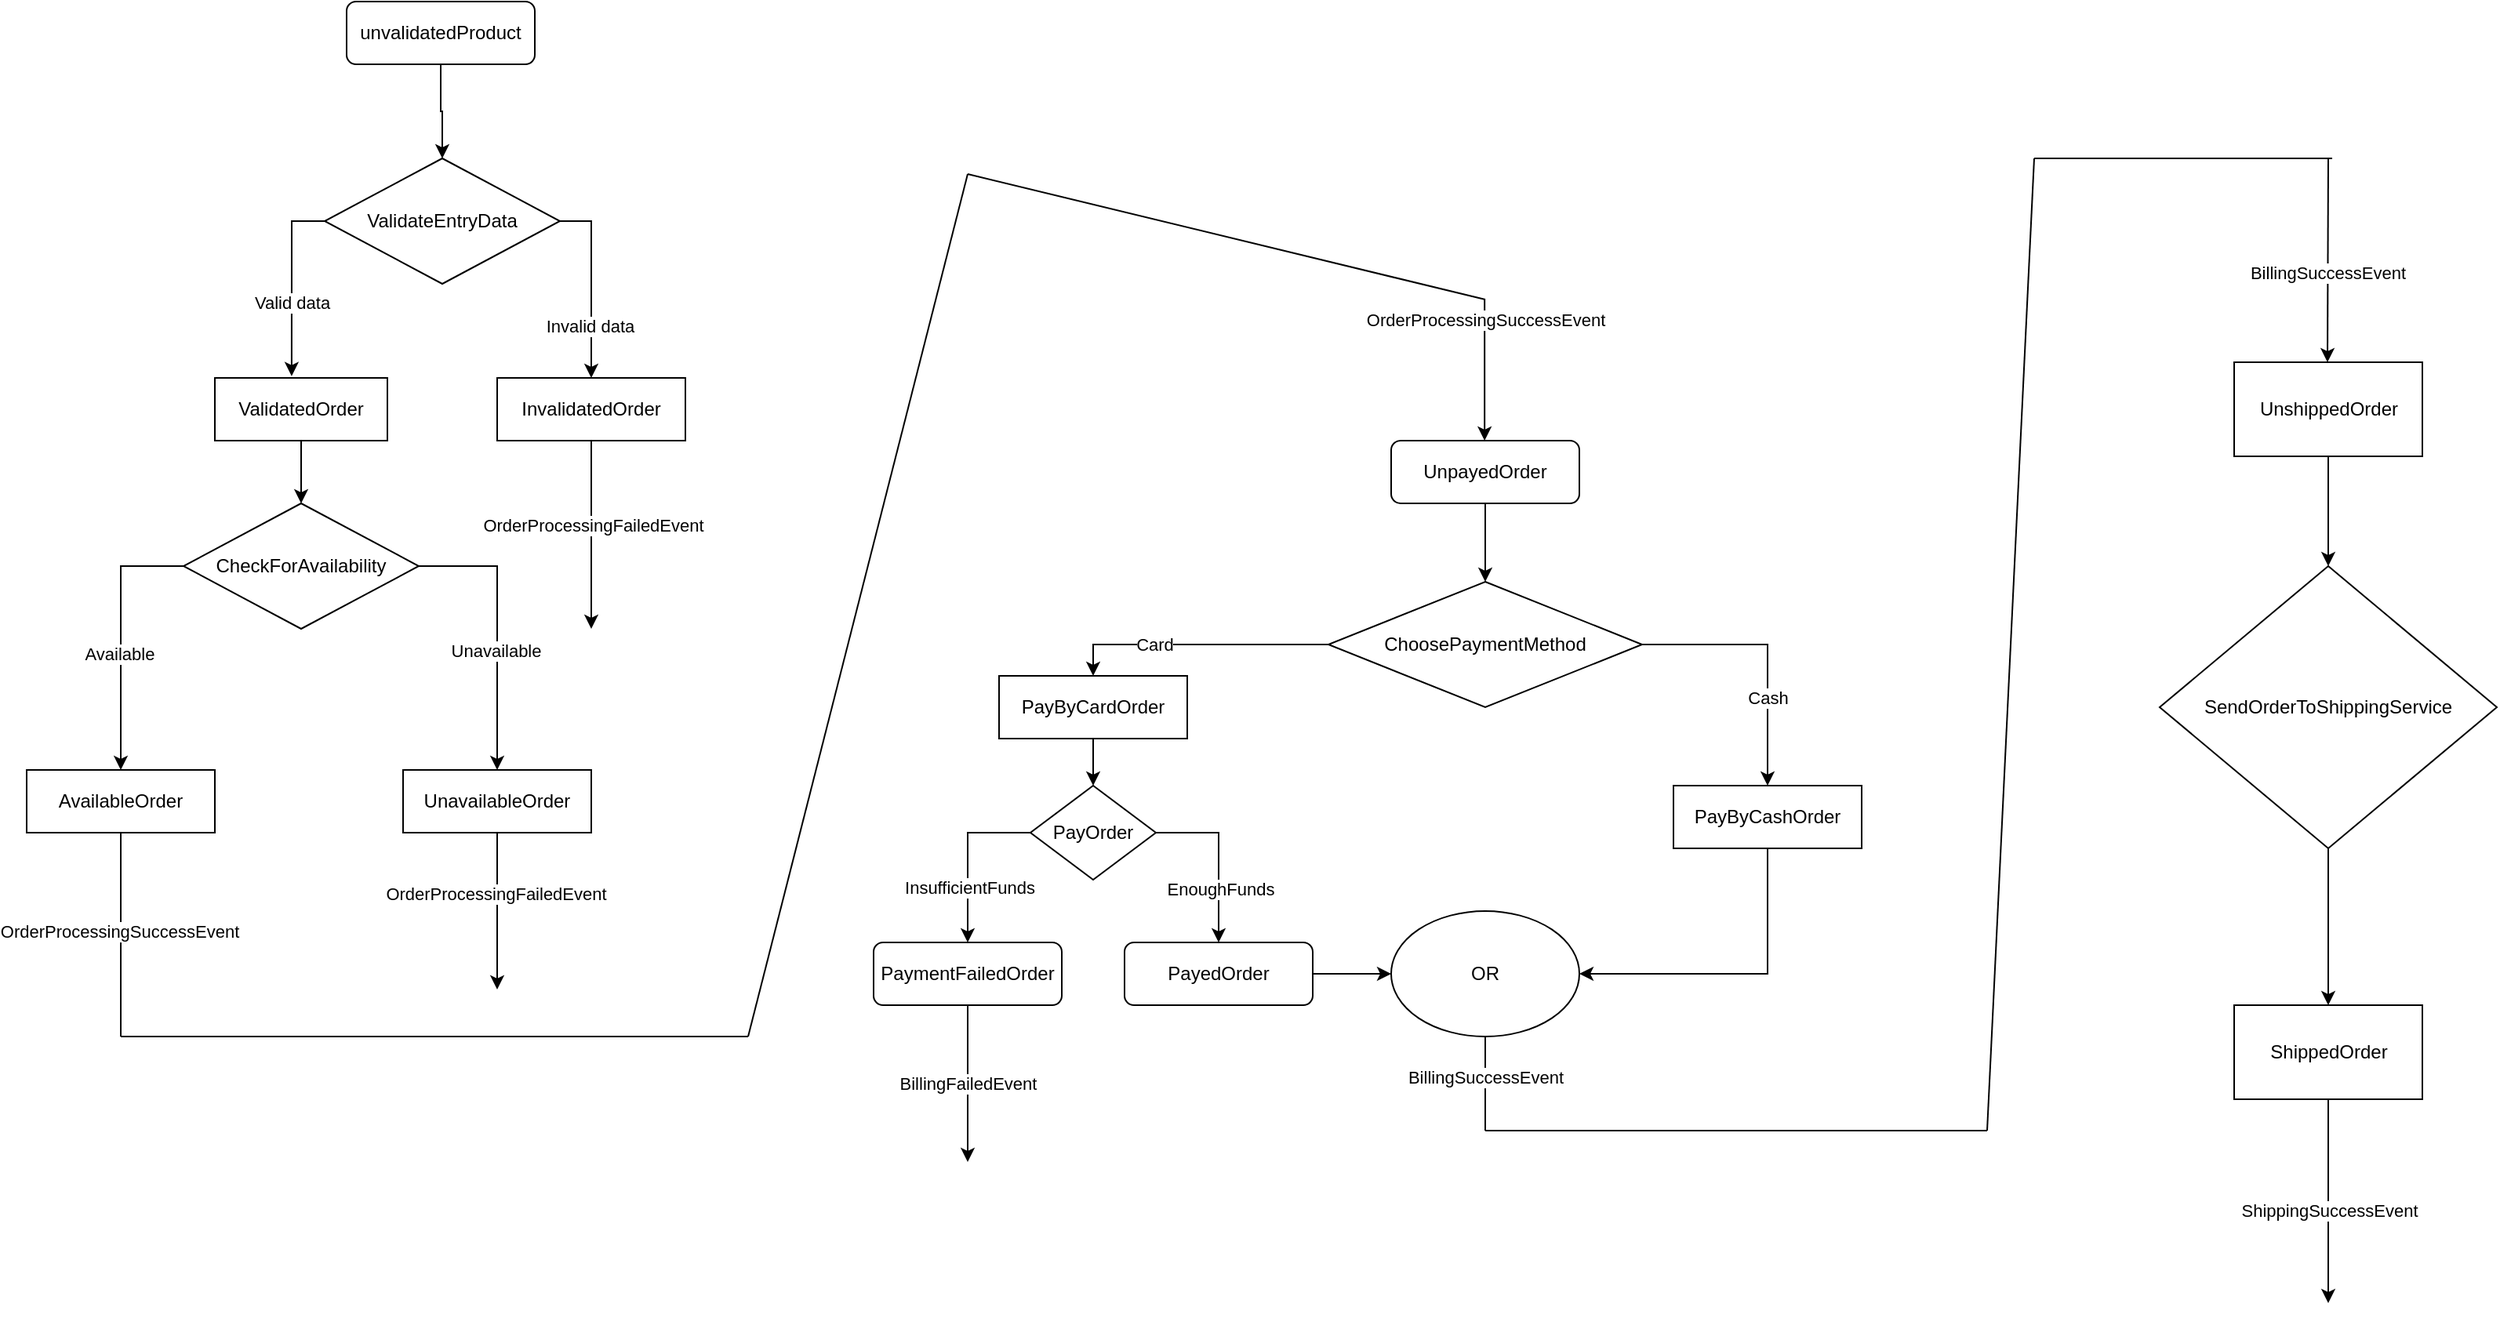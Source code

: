 <mxfile version="22.0.2" type="device">
  <diagram id="C5RBs43oDa-KdzZeNtuy" name="Page-1">
    <mxGraphModel dx="1050" dy="629" grid="1" gridSize="10" guides="1" tooltips="1" connect="1" arrows="1" fold="1" page="1" pageScale="1" pageWidth="2336" pageHeight="1654" math="0" shadow="0">
      <root>
        <mxCell id="WIyWlLk6GJQsqaUBKTNV-0" />
        <mxCell id="WIyWlLk6GJQsqaUBKTNV-1" parent="WIyWlLk6GJQsqaUBKTNV-0" />
        <mxCell id="b7u0wj1q9bmELx5H0W4D-0" style="edgeStyle=orthogonalEdgeStyle;rounded=0;orthogonalLoop=1;jettySize=auto;html=1;entryX=0.5;entryY=0;entryDx=0;entryDy=0;" parent="WIyWlLk6GJQsqaUBKTNV-1" source="b7u0wj1q9bmELx5H0W4D-1" target="b7u0wj1q9bmELx5H0W4D-16" edge="1">
          <mxGeometry relative="1" as="geometry" />
        </mxCell>
        <mxCell id="b7u0wj1q9bmELx5H0W4D-1" value="unvalidatedProduct" style="rounded=1;whiteSpace=wrap;html=1;fontSize=12;glass=0;strokeWidth=1;shadow=0;" parent="WIyWlLk6GJQsqaUBKTNV-1" vertex="1">
          <mxGeometry x="354" y="60" width="120" height="40" as="geometry" />
        </mxCell>
        <mxCell id="b7u0wj1q9bmELx5H0W4D-2" value="" style="edgeStyle=orthogonalEdgeStyle;rounded=0;orthogonalLoop=1;jettySize=auto;html=1;" parent="WIyWlLk6GJQsqaUBKTNV-1" source="b7u0wj1q9bmELx5H0W4D-3" target="b7u0wj1q9bmELx5H0W4D-23" edge="1">
          <mxGeometry relative="1" as="geometry" />
        </mxCell>
        <mxCell id="b7u0wj1q9bmELx5H0W4D-3" value="ValidatedOrder" style="rounded=0;whiteSpace=wrap;html=1;" parent="WIyWlLk6GJQsqaUBKTNV-1" vertex="1">
          <mxGeometry x="270" y="300" width="110" height="40" as="geometry" />
        </mxCell>
        <mxCell id="b7u0wj1q9bmELx5H0W4D-4" style="edgeStyle=orthogonalEdgeStyle;rounded=0;orthogonalLoop=1;jettySize=auto;html=1;" parent="WIyWlLk6GJQsqaUBKTNV-1" source="b7u0wj1q9bmELx5H0W4D-6" edge="1">
          <mxGeometry relative="1" as="geometry">
            <mxPoint x="510" y="460" as="targetPoint" />
          </mxGeometry>
        </mxCell>
        <mxCell id="b7u0wj1q9bmELx5H0W4D-5" value="OrderProcessingFailedEvent" style="edgeLabel;html=1;align=center;verticalAlign=middle;resizable=0;points=[];" parent="b7u0wj1q9bmELx5H0W4D-4" vertex="1" connectable="0">
          <mxGeometry x="-0.1" y="1" relative="1" as="geometry">
            <mxPoint as="offset" />
          </mxGeometry>
        </mxCell>
        <mxCell id="b7u0wj1q9bmELx5H0W4D-6" value="InvalidatedOrder" style="rounded=0;whiteSpace=wrap;html=1;" parent="WIyWlLk6GJQsqaUBKTNV-1" vertex="1">
          <mxGeometry x="450" y="300" width="120" height="40" as="geometry" />
        </mxCell>
        <mxCell id="b7u0wj1q9bmELx5H0W4D-7" value="AvailableOrder" style="rounded=0;whiteSpace=wrap;html=1;" parent="WIyWlLk6GJQsqaUBKTNV-1" vertex="1">
          <mxGeometry x="150" y="550" width="120" height="40" as="geometry" />
        </mxCell>
        <mxCell id="b7u0wj1q9bmELx5H0W4D-8" style="edgeStyle=orthogonalEdgeStyle;rounded=0;orthogonalLoop=1;jettySize=auto;html=1;" parent="WIyWlLk6GJQsqaUBKTNV-1" source="b7u0wj1q9bmELx5H0W4D-10" edge="1">
          <mxGeometry relative="1" as="geometry">
            <mxPoint x="450" y="690" as="targetPoint" />
          </mxGeometry>
        </mxCell>
        <mxCell id="b7u0wj1q9bmELx5H0W4D-9" value="OrderProcessingFailedEvent" style="edgeLabel;html=1;align=center;verticalAlign=middle;resizable=0;points=[];" parent="b7u0wj1q9bmELx5H0W4D-8" vertex="1" connectable="0">
          <mxGeometry x="-0.222" y="-1" relative="1" as="geometry">
            <mxPoint as="offset" />
          </mxGeometry>
        </mxCell>
        <mxCell id="b7u0wj1q9bmELx5H0W4D-10" value="UnavailableOrder" style="rounded=0;whiteSpace=wrap;html=1;" parent="WIyWlLk6GJQsqaUBKTNV-1" vertex="1">
          <mxGeometry x="390" y="550" width="120" height="40" as="geometry" />
        </mxCell>
        <mxCell id="b7u0wj1q9bmELx5H0W4D-14" style="edgeStyle=orthogonalEdgeStyle;rounded=0;orthogonalLoop=1;jettySize=auto;html=1;exitX=1;exitY=0.5;exitDx=0;exitDy=0;entryX=0.5;entryY=0;entryDx=0;entryDy=0;" parent="WIyWlLk6GJQsqaUBKTNV-1" source="b7u0wj1q9bmELx5H0W4D-16" target="b7u0wj1q9bmELx5H0W4D-6" edge="1">
          <mxGeometry relative="1" as="geometry">
            <Array as="points">
              <mxPoint x="510" y="200" />
            </Array>
          </mxGeometry>
        </mxCell>
        <mxCell id="b7u0wj1q9bmELx5H0W4D-15" value="Invalid data" style="edgeLabel;html=1;align=center;verticalAlign=middle;resizable=0;points=[];" parent="b7u0wj1q9bmELx5H0W4D-14" vertex="1" connectable="0">
          <mxGeometry x="0.447" y="-1" relative="1" as="geometry">
            <mxPoint as="offset" />
          </mxGeometry>
        </mxCell>
        <mxCell id="b7u0wj1q9bmELx5H0W4D-16" value="ValidateEntryData" style="rhombus;whiteSpace=wrap;html=1;" parent="WIyWlLk6GJQsqaUBKTNV-1" vertex="1">
          <mxGeometry x="340" y="160" width="150" height="80" as="geometry" />
        </mxCell>
        <mxCell id="b7u0wj1q9bmELx5H0W4D-17" style="edgeStyle=orthogonalEdgeStyle;rounded=0;orthogonalLoop=1;jettySize=auto;html=1;exitX=0;exitY=0.5;exitDx=0;exitDy=0;entryX=0.445;entryY=-0.029;entryDx=0;entryDy=0;entryPerimeter=0;" parent="WIyWlLk6GJQsqaUBKTNV-1" source="b7u0wj1q9bmELx5H0W4D-16" target="b7u0wj1q9bmELx5H0W4D-3" edge="1">
          <mxGeometry relative="1" as="geometry" />
        </mxCell>
        <mxCell id="b7u0wj1q9bmELx5H0W4D-18" value="Valid data" style="edgeLabel;html=1;align=center;verticalAlign=middle;resizable=0;points=[];" parent="b7u0wj1q9bmELx5H0W4D-17" vertex="1" connectable="0">
          <mxGeometry x="0.215" relative="1" as="geometry">
            <mxPoint as="offset" />
          </mxGeometry>
        </mxCell>
        <mxCell id="b7u0wj1q9bmELx5H0W4D-19" style="edgeStyle=orthogonalEdgeStyle;rounded=0;orthogonalLoop=1;jettySize=auto;html=1;exitX=0;exitY=0.5;exitDx=0;exitDy=0;entryX=0.5;entryY=0;entryDx=0;entryDy=0;" parent="WIyWlLk6GJQsqaUBKTNV-1" source="b7u0wj1q9bmELx5H0W4D-23" target="b7u0wj1q9bmELx5H0W4D-7" edge="1">
          <mxGeometry relative="1" as="geometry" />
        </mxCell>
        <mxCell id="b7u0wj1q9bmELx5H0W4D-20" value="Available" style="edgeLabel;html=1;align=center;verticalAlign=middle;resizable=0;points=[];" parent="b7u0wj1q9bmELx5H0W4D-19" vertex="1" connectable="0">
          <mxGeometry x="0.123" y="-1" relative="1" as="geometry">
            <mxPoint as="offset" />
          </mxGeometry>
        </mxCell>
        <mxCell id="b7u0wj1q9bmELx5H0W4D-21" style="edgeStyle=orthogonalEdgeStyle;rounded=0;orthogonalLoop=1;jettySize=auto;html=1;exitX=1;exitY=0.5;exitDx=0;exitDy=0;entryX=0.5;entryY=0;entryDx=0;entryDy=0;" parent="WIyWlLk6GJQsqaUBKTNV-1" source="b7u0wj1q9bmELx5H0W4D-23" target="b7u0wj1q9bmELx5H0W4D-10" edge="1">
          <mxGeometry relative="1" as="geometry" />
        </mxCell>
        <mxCell id="b7u0wj1q9bmELx5H0W4D-22" value="Unavailable" style="edgeLabel;html=1;align=center;verticalAlign=middle;resizable=0;points=[];" parent="b7u0wj1q9bmELx5H0W4D-21" vertex="1" connectable="0">
          <mxGeometry x="0.154" y="-1" relative="1" as="geometry">
            <mxPoint as="offset" />
          </mxGeometry>
        </mxCell>
        <mxCell id="b7u0wj1q9bmELx5H0W4D-23" value="CheckForAvailability" style="rhombus;whiteSpace=wrap;html=1;" parent="WIyWlLk6GJQsqaUBKTNV-1" vertex="1">
          <mxGeometry x="250" y="380" width="150" height="80" as="geometry" />
        </mxCell>
        <mxCell id="b7u0wj1q9bmELx5H0W4D-24" style="edgeStyle=orthogonalEdgeStyle;rounded=0;orthogonalLoop=1;jettySize=auto;html=1;entryX=0.5;entryY=0;entryDx=0;entryDy=0;" parent="WIyWlLk6GJQsqaUBKTNV-1" source="b7u0wj1q9bmELx5H0W4D-25" target="b7u0wj1q9bmELx5H0W4D-33" edge="1">
          <mxGeometry relative="1" as="geometry" />
        </mxCell>
        <mxCell id="b7u0wj1q9bmELx5H0W4D-25" value="UnpayedOrder" style="rounded=1;whiteSpace=wrap;html=1;fontSize=12;glass=0;strokeWidth=1;shadow=0;" parent="WIyWlLk6GJQsqaUBKTNV-1" vertex="1">
          <mxGeometry x="1020" y="340" width="120" height="40" as="geometry" />
        </mxCell>
        <mxCell id="b7u0wj1q9bmELx5H0W4D-26" value="" style="endArrow=classic;html=1;rounded=0;" parent="WIyWlLk6GJQsqaUBKTNV-1" edge="1">
          <mxGeometry width="50" height="50" relative="1" as="geometry">
            <mxPoint x="1079.58" y="250" as="sourcePoint" />
            <mxPoint x="1079.58" y="340" as="targetPoint" />
          </mxGeometry>
        </mxCell>
        <mxCell id="b7u0wj1q9bmELx5H0W4D-28" value="OrderProcessingSuccessEvent" style="edgeLabel;html=1;align=center;verticalAlign=middle;resizable=0;points=[];" parent="b7u0wj1q9bmELx5H0W4D-26" vertex="1" connectable="0">
          <mxGeometry x="-0.707" relative="1" as="geometry">
            <mxPoint as="offset" />
          </mxGeometry>
        </mxCell>
        <mxCell id="b7u0wj1q9bmELx5H0W4D-29" style="edgeStyle=orthogonalEdgeStyle;rounded=0;orthogonalLoop=1;jettySize=auto;html=1;exitX=0;exitY=0.5;exitDx=0;exitDy=0;entryX=0.5;entryY=0;entryDx=0;entryDy=0;" parent="WIyWlLk6GJQsqaUBKTNV-1" source="b7u0wj1q9bmELx5H0W4D-33" target="b7u0wj1q9bmELx5H0W4D-35" edge="1">
          <mxGeometry relative="1" as="geometry" />
        </mxCell>
        <mxCell id="b7u0wj1q9bmELx5H0W4D-30" value="Card" style="edgeLabel;html=1;align=center;verticalAlign=middle;resizable=0;points=[];" parent="b7u0wj1q9bmELx5H0W4D-29" vertex="1" connectable="0">
          <mxGeometry x="0.303" relative="1" as="geometry">
            <mxPoint as="offset" />
          </mxGeometry>
        </mxCell>
        <mxCell id="b7u0wj1q9bmELx5H0W4D-31" style="edgeStyle=orthogonalEdgeStyle;rounded=0;orthogonalLoop=1;jettySize=auto;html=1;exitX=1;exitY=0.5;exitDx=0;exitDy=0;entryX=0.5;entryY=0;entryDx=0;entryDy=0;" parent="WIyWlLk6GJQsqaUBKTNV-1" source="b7u0wj1q9bmELx5H0W4D-33" target="b7u0wj1q9bmELx5H0W4D-37" edge="1">
          <mxGeometry relative="1" as="geometry" />
        </mxCell>
        <mxCell id="b7u0wj1q9bmELx5H0W4D-32" value="Cash" style="edgeLabel;html=1;align=center;verticalAlign=middle;resizable=0;points=[];" parent="b7u0wj1q9bmELx5H0W4D-31" vertex="1" connectable="0">
          <mxGeometry x="0.336" relative="1" as="geometry">
            <mxPoint as="offset" />
          </mxGeometry>
        </mxCell>
        <mxCell id="b7u0wj1q9bmELx5H0W4D-33" value="ChoosePaymentMethod" style="rhombus;whiteSpace=wrap;html=1;" parent="WIyWlLk6GJQsqaUBKTNV-1" vertex="1">
          <mxGeometry x="980" y="430" width="200" height="80" as="geometry" />
        </mxCell>
        <mxCell id="b7u0wj1q9bmELx5H0W4D-34" style="edgeStyle=orthogonalEdgeStyle;rounded=0;orthogonalLoop=1;jettySize=auto;html=1;entryX=0.5;entryY=0;entryDx=0;entryDy=0;" parent="WIyWlLk6GJQsqaUBKTNV-1" source="b7u0wj1q9bmELx5H0W4D-35" target="b7u0wj1q9bmELx5H0W4D-51" edge="1">
          <mxGeometry relative="1" as="geometry" />
        </mxCell>
        <mxCell id="b7u0wj1q9bmELx5H0W4D-35" value="PayByCardOrder" style="rounded=0;whiteSpace=wrap;html=1;" parent="WIyWlLk6GJQsqaUBKTNV-1" vertex="1">
          <mxGeometry x="770" y="490" width="120" height="40" as="geometry" />
        </mxCell>
        <mxCell id="b7u0wj1q9bmELx5H0W4D-36" style="edgeStyle=orthogonalEdgeStyle;rounded=0;orthogonalLoop=1;jettySize=auto;html=1;exitX=0.5;exitY=1;exitDx=0;exitDy=0;entryX=1;entryY=0.5;entryDx=0;entryDy=0;" parent="WIyWlLk6GJQsqaUBKTNV-1" source="b7u0wj1q9bmELx5H0W4D-37" target="b7u0wj1q9bmELx5H0W4D-38" edge="1">
          <mxGeometry relative="1" as="geometry" />
        </mxCell>
        <mxCell id="b7u0wj1q9bmELx5H0W4D-37" value="PayByCashOrder" style="rounded=0;whiteSpace=wrap;html=1;" parent="WIyWlLk6GJQsqaUBKTNV-1" vertex="1">
          <mxGeometry x="1200" y="560" width="120" height="40" as="geometry" />
        </mxCell>
        <mxCell id="b7u0wj1q9bmELx5H0W4D-38" value="OR" style="ellipse;whiteSpace=wrap;html=1;" parent="WIyWlLk6GJQsqaUBKTNV-1" vertex="1">
          <mxGeometry x="1020" y="640" width="120" height="80" as="geometry" />
        </mxCell>
        <mxCell id="b7u0wj1q9bmELx5H0W4D-42" style="edgeStyle=orthogonalEdgeStyle;rounded=0;orthogonalLoop=1;jettySize=auto;html=1;" parent="WIyWlLk6GJQsqaUBKTNV-1" source="b7u0wj1q9bmELx5H0W4D-44" edge="1">
          <mxGeometry relative="1" as="geometry">
            <mxPoint x="750" y="800" as="targetPoint" />
          </mxGeometry>
        </mxCell>
        <mxCell id="b7u0wj1q9bmELx5H0W4D-43" value="BillingFailedEvent" style="edgeLabel;html=1;align=center;verticalAlign=middle;resizable=0;points=[];" parent="b7u0wj1q9bmELx5H0W4D-42" vertex="1" connectable="0">
          <mxGeometry x="-0.013" relative="1" as="geometry">
            <mxPoint as="offset" />
          </mxGeometry>
        </mxCell>
        <mxCell id="b7u0wj1q9bmELx5H0W4D-44" value="PaymentFailedOrder" style="rounded=1;whiteSpace=wrap;html=1;fontSize=12;glass=0;strokeWidth=1;shadow=0;" parent="WIyWlLk6GJQsqaUBKTNV-1" vertex="1">
          <mxGeometry x="690" y="660" width="120" height="40" as="geometry" />
        </mxCell>
        <mxCell id="b7u0wj1q9bmELx5H0W4D-45" style="edgeStyle=orthogonalEdgeStyle;rounded=0;orthogonalLoop=1;jettySize=auto;html=1;entryX=0;entryY=0.5;entryDx=0;entryDy=0;" parent="WIyWlLk6GJQsqaUBKTNV-1" source="b7u0wj1q9bmELx5H0W4D-46" target="b7u0wj1q9bmELx5H0W4D-38" edge="1">
          <mxGeometry relative="1" as="geometry" />
        </mxCell>
        <mxCell id="b7u0wj1q9bmELx5H0W4D-46" value="PayedOrder" style="rounded=1;whiteSpace=wrap;html=1;fontSize=12;glass=0;strokeWidth=1;shadow=0;" parent="WIyWlLk6GJQsqaUBKTNV-1" vertex="1">
          <mxGeometry x="850" y="660" width="120" height="40" as="geometry" />
        </mxCell>
        <mxCell id="b7u0wj1q9bmELx5H0W4D-47" style="edgeStyle=orthogonalEdgeStyle;rounded=0;orthogonalLoop=1;jettySize=auto;html=1;exitX=0;exitY=0.5;exitDx=0;exitDy=0;entryX=0.5;entryY=0;entryDx=0;entryDy=0;" parent="WIyWlLk6GJQsqaUBKTNV-1" source="b7u0wj1q9bmELx5H0W4D-51" target="b7u0wj1q9bmELx5H0W4D-44" edge="1">
          <mxGeometry relative="1" as="geometry" />
        </mxCell>
        <mxCell id="b7u0wj1q9bmELx5H0W4D-48" value="InsufficientFunds" style="edgeLabel;html=1;align=center;verticalAlign=middle;resizable=0;points=[];" parent="b7u0wj1q9bmELx5H0W4D-47" vertex="1" connectable="0">
          <mxGeometry x="0.353" y="1" relative="1" as="geometry">
            <mxPoint as="offset" />
          </mxGeometry>
        </mxCell>
        <mxCell id="b7u0wj1q9bmELx5H0W4D-49" style="edgeStyle=orthogonalEdgeStyle;rounded=0;orthogonalLoop=1;jettySize=auto;html=1;exitX=1;exitY=0.5;exitDx=0;exitDy=0;entryX=0.5;entryY=0;entryDx=0;entryDy=0;" parent="WIyWlLk6GJQsqaUBKTNV-1" source="b7u0wj1q9bmELx5H0W4D-51" target="b7u0wj1q9bmELx5H0W4D-46" edge="1">
          <mxGeometry relative="1" as="geometry" />
        </mxCell>
        <mxCell id="b7u0wj1q9bmELx5H0W4D-50" value="EnoughFunds" style="edgeLabel;html=1;align=center;verticalAlign=middle;resizable=0;points=[];" parent="b7u0wj1q9bmELx5H0W4D-49" vertex="1" connectable="0">
          <mxGeometry x="0.37" y="1" relative="1" as="geometry">
            <mxPoint as="offset" />
          </mxGeometry>
        </mxCell>
        <mxCell id="b7u0wj1q9bmELx5H0W4D-51" value="PayOrder" style="rhombus;whiteSpace=wrap;html=1;" parent="WIyWlLk6GJQsqaUBKTNV-1" vertex="1">
          <mxGeometry x="790" y="560" width="80" height="60" as="geometry" />
        </mxCell>
        <mxCell id="b7u0wj1q9bmELx5H0W4D-52" value="" style="edgeStyle=orthogonalEdgeStyle;rounded=0;orthogonalLoop=1;jettySize=auto;html=1;" parent="WIyWlLk6GJQsqaUBKTNV-1" source="b7u0wj1q9bmELx5H0W4D-53" target="b7u0wj1q9bmELx5H0W4D-58" edge="1">
          <mxGeometry relative="1" as="geometry" />
        </mxCell>
        <mxCell id="b7u0wj1q9bmELx5H0W4D-53" value="UnshippedOrder" style="rounded=0;whiteSpace=wrap;html=1;" parent="WIyWlLk6GJQsqaUBKTNV-1" vertex="1">
          <mxGeometry x="1557.5" y="290" width="120" height="60" as="geometry" />
        </mxCell>
        <mxCell id="b7u0wj1q9bmELx5H0W4D-54" value="" style="endArrow=classic;html=1;rounded=0;" parent="WIyWlLk6GJQsqaUBKTNV-1" edge="1">
          <mxGeometry width="50" height="50" relative="1" as="geometry">
            <mxPoint x="1617.5" y="160" as="sourcePoint" />
            <mxPoint x="1617" y="290" as="targetPoint" />
          </mxGeometry>
        </mxCell>
        <mxCell id="b7u0wj1q9bmELx5H0W4D-56" value="BillingSuccessEvent" style="edgeLabel;html=1;align=center;verticalAlign=middle;resizable=0;points=[];" parent="b7u0wj1q9bmELx5H0W4D-54" vertex="1" connectable="0">
          <mxGeometry x="0.126" relative="1" as="geometry">
            <mxPoint as="offset" />
          </mxGeometry>
        </mxCell>
        <mxCell id="b7u0wj1q9bmELx5H0W4D-57" value="" style="edgeStyle=orthogonalEdgeStyle;rounded=0;orthogonalLoop=1;jettySize=auto;html=1;" parent="WIyWlLk6GJQsqaUBKTNV-1" source="b7u0wj1q9bmELx5H0W4D-58" target="b7u0wj1q9bmELx5H0W4D-61" edge="1">
          <mxGeometry relative="1" as="geometry" />
        </mxCell>
        <mxCell id="b7u0wj1q9bmELx5H0W4D-58" value="SendOrderToShippingService" style="rhombus;whiteSpace=wrap;html=1;" parent="WIyWlLk6GJQsqaUBKTNV-1" vertex="1">
          <mxGeometry x="1510" y="420" width="215" height="180" as="geometry" />
        </mxCell>
        <mxCell id="b7u0wj1q9bmELx5H0W4D-59" style="edgeStyle=orthogonalEdgeStyle;rounded=0;orthogonalLoop=1;jettySize=auto;html=1;" parent="WIyWlLk6GJQsqaUBKTNV-1" source="b7u0wj1q9bmELx5H0W4D-61" edge="1">
          <mxGeometry relative="1" as="geometry">
            <mxPoint x="1617.5" y="890" as="targetPoint" />
          </mxGeometry>
        </mxCell>
        <mxCell id="b7u0wj1q9bmELx5H0W4D-60" value="ShippingSuccessEvent" style="edgeLabel;html=1;align=center;verticalAlign=middle;resizable=0;points=[];" parent="b7u0wj1q9bmELx5H0W4D-59" vertex="1" connectable="0">
          <mxGeometry x="0.099" relative="1" as="geometry">
            <mxPoint as="offset" />
          </mxGeometry>
        </mxCell>
        <mxCell id="b7u0wj1q9bmELx5H0W4D-61" value="ShippedOrder" style="rounded=0;whiteSpace=wrap;html=1;" parent="WIyWlLk6GJQsqaUBKTNV-1" vertex="1">
          <mxGeometry x="1557.5" y="700" width="120" height="60" as="geometry" />
        </mxCell>
        <mxCell id="b7u0wj1q9bmELx5H0W4D-63" value="" style="endArrow=none;html=1;rounded=0;entryX=0.5;entryY=1;entryDx=0;entryDy=0;" parent="WIyWlLk6GJQsqaUBKTNV-1" target="b7u0wj1q9bmELx5H0W4D-7" edge="1">
          <mxGeometry width="50" height="50" relative="1" as="geometry">
            <mxPoint x="210" y="720" as="sourcePoint" />
            <mxPoint x="590" y="520" as="targetPoint" />
          </mxGeometry>
        </mxCell>
        <mxCell id="b7u0wj1q9bmELx5H0W4D-71" value="OrderProcessingSuccessEvent" style="edgeLabel;html=1;align=center;verticalAlign=middle;resizable=0;points=[];" parent="b7u0wj1q9bmELx5H0W4D-63" vertex="1" connectable="0">
          <mxGeometry x="0.034" y="1" relative="1" as="geometry">
            <mxPoint as="offset" />
          </mxGeometry>
        </mxCell>
        <mxCell id="b7u0wj1q9bmELx5H0W4D-64" value="" style="endArrow=none;html=1;rounded=0;" parent="WIyWlLk6GJQsqaUBKTNV-1" edge="1">
          <mxGeometry width="50" height="50" relative="1" as="geometry">
            <mxPoint x="210" y="720" as="sourcePoint" />
            <mxPoint x="610" y="720" as="targetPoint" />
          </mxGeometry>
        </mxCell>
        <mxCell id="b7u0wj1q9bmELx5H0W4D-65" value="" style="endArrow=none;html=1;rounded=0;" parent="WIyWlLk6GJQsqaUBKTNV-1" edge="1">
          <mxGeometry width="50" height="50" relative="1" as="geometry">
            <mxPoint x="610" y="720" as="sourcePoint" />
            <mxPoint x="750" y="170" as="targetPoint" />
          </mxGeometry>
        </mxCell>
        <mxCell id="b7u0wj1q9bmELx5H0W4D-66" value="" style="endArrow=none;html=1;rounded=0;" parent="WIyWlLk6GJQsqaUBKTNV-1" edge="1">
          <mxGeometry width="50" height="50" relative="1" as="geometry">
            <mxPoint x="750" y="170" as="sourcePoint" />
            <mxPoint x="1080" y="250" as="targetPoint" />
          </mxGeometry>
        </mxCell>
        <mxCell id="b7u0wj1q9bmELx5H0W4D-67" value="" style="endArrow=none;html=1;rounded=0;exitX=0.5;exitY=1;exitDx=0;exitDy=0;" parent="WIyWlLk6GJQsqaUBKTNV-1" source="b7u0wj1q9bmELx5H0W4D-38" edge="1">
          <mxGeometry width="50" height="50" relative="1" as="geometry">
            <mxPoint x="1080" y="620" as="sourcePoint" />
            <mxPoint x="1080" y="780" as="targetPoint" />
          </mxGeometry>
        </mxCell>
        <mxCell id="b7u0wj1q9bmELx5H0W4D-72" value="BillingSuccessEvent" style="edgeLabel;html=1;align=center;verticalAlign=middle;resizable=0;points=[];" parent="b7u0wj1q9bmELx5H0W4D-67" vertex="1" connectable="0">
          <mxGeometry x="-0.133" relative="1" as="geometry">
            <mxPoint as="offset" />
          </mxGeometry>
        </mxCell>
        <mxCell id="b7u0wj1q9bmELx5H0W4D-68" value="" style="endArrow=none;html=1;rounded=0;" parent="WIyWlLk6GJQsqaUBKTNV-1" edge="1">
          <mxGeometry width="50" height="50" relative="1" as="geometry">
            <mxPoint x="1080" y="780" as="sourcePoint" />
            <mxPoint x="1400" y="780" as="targetPoint" />
          </mxGeometry>
        </mxCell>
        <mxCell id="b7u0wj1q9bmELx5H0W4D-69" value="" style="endArrow=none;html=1;rounded=0;" parent="WIyWlLk6GJQsqaUBKTNV-1" edge="1">
          <mxGeometry width="50" height="50" relative="1" as="geometry">
            <mxPoint x="1400" y="780" as="sourcePoint" />
            <mxPoint x="1430" y="160" as="targetPoint" />
          </mxGeometry>
        </mxCell>
        <mxCell id="b7u0wj1q9bmELx5H0W4D-70" value="" style="endArrow=none;html=1;rounded=0;" parent="WIyWlLk6GJQsqaUBKTNV-1" edge="1">
          <mxGeometry width="50" height="50" relative="1" as="geometry">
            <mxPoint x="1430" y="160" as="sourcePoint" />
            <mxPoint x="1620" y="160" as="targetPoint" />
          </mxGeometry>
        </mxCell>
      </root>
    </mxGraphModel>
  </diagram>
</mxfile>
